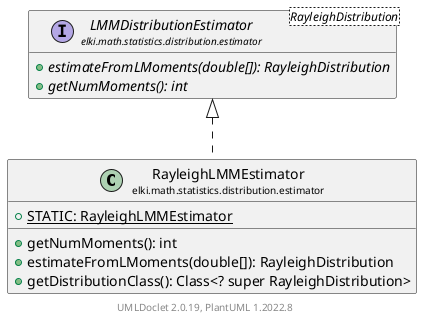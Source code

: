 @startuml
    remove .*\.(Instance|Par|Parameterizer|Factory)$
    set namespaceSeparator none
    hide empty fields
    hide empty methods

    class "<size:14>RayleighLMMEstimator\n<size:10>elki.math.statistics.distribution.estimator" as elki.math.statistics.distribution.estimator.RayleighLMMEstimator [[RayleighLMMEstimator.html]] {
        {static} +STATIC: RayleighLMMEstimator
        +getNumMoments(): int
        +estimateFromLMoments(double[]): RayleighDistribution
        +getDistributionClass(): Class<? super RayleighDistribution>
    }

    interface "<size:14>LMMDistributionEstimator\n<size:10>elki.math.statistics.distribution.estimator" as elki.math.statistics.distribution.estimator.LMMDistributionEstimator<RayleighDistribution> [[LMMDistributionEstimator.html]] {
        {abstract} +estimateFromLMoments(double[]): RayleighDistribution
        {abstract} +getNumMoments(): int
    }
    class "<size:14>RayleighLMMEstimator.Par\n<size:10>elki.math.statistics.distribution.estimator" as elki.math.statistics.distribution.estimator.RayleighLMMEstimator.Par [[RayleighLMMEstimator.Par.html]]

    elki.math.statistics.distribution.estimator.LMMDistributionEstimator <|.. elki.math.statistics.distribution.estimator.RayleighLMMEstimator
    elki.math.statistics.distribution.estimator.RayleighLMMEstimator +-- elki.math.statistics.distribution.estimator.RayleighLMMEstimator.Par

    center footer UMLDoclet 2.0.19, PlantUML 1.2022.8
@enduml
